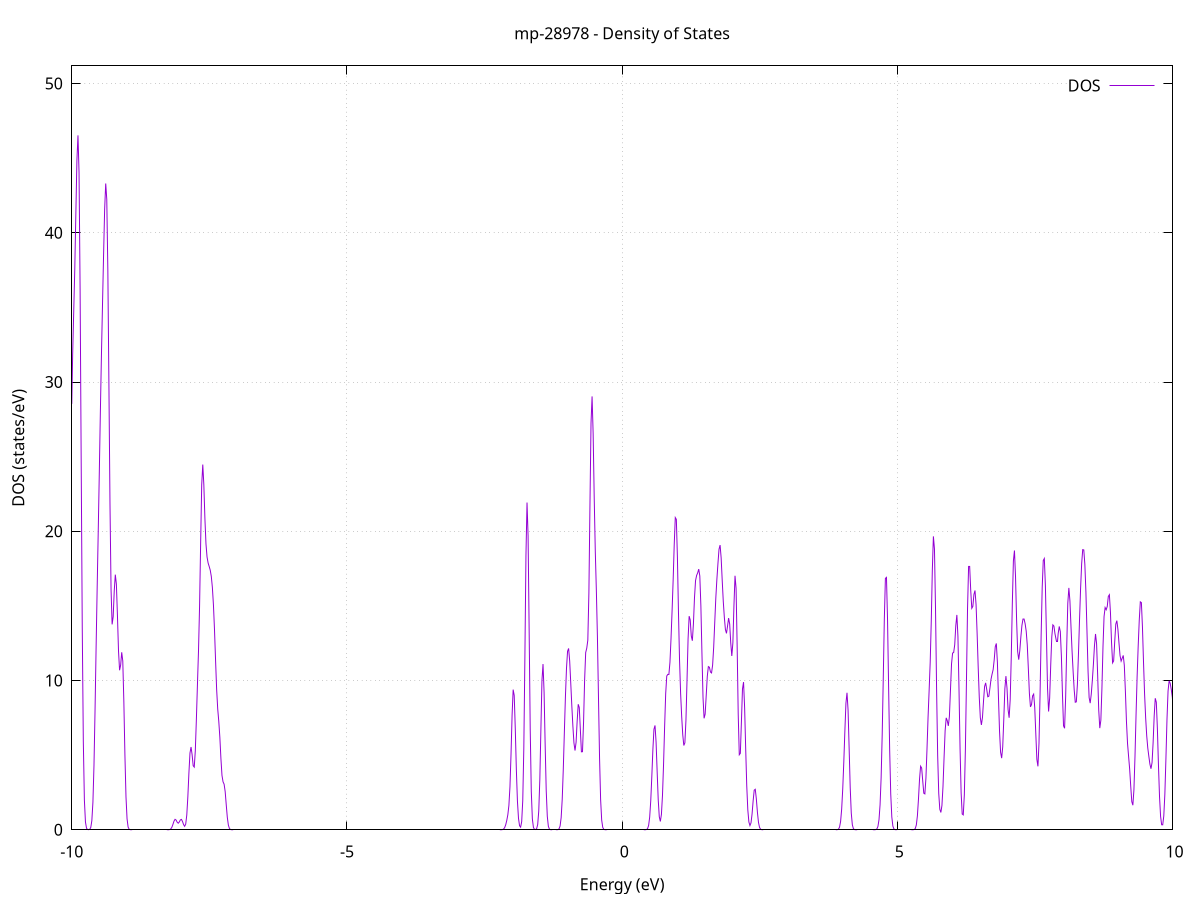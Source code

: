 set title 'mp-28978 - Density of States'
set xlabel 'Energy (eV)'
set ylabel 'DOS (states/eV)'
set grid
set xrange [-10:10]
set yrange [0:51.187]
set xzeroaxis lt -1
set terminal png size 800,600
set output 'mp-28978_dos_gnuplot.png'
plot '-' using 1:2 with lines title 'DOS'
-26.322100 0.000000
-26.302700 0.000000
-26.283300 0.000000
-26.264000 0.000000
-26.244600 0.000000
-26.225200 0.000000
-26.205800 0.000000
-26.186400 0.000000
-26.167100 0.000000
-26.147700 0.000000
-26.128300 0.000000
-26.108900 0.000000
-26.089500 0.000000
-26.070200 0.000000
-26.050800 0.000000
-26.031400 0.000000
-26.012000 0.000000
-25.992600 0.000000
-25.973200 0.000000
-25.953900 0.000000
-25.934500 0.000000
-25.915100 0.000000
-25.895700 0.000000
-25.876300 0.000000
-25.857000 0.000000
-25.837600 0.000000
-25.818200 0.000000
-25.798800 0.000000
-25.779400 0.000000
-25.760100 0.000000
-25.740700 0.000000
-25.721300 0.000000
-25.701900 0.000000
-25.682500 0.000000
-25.663200 0.000000
-25.643800 0.000000
-25.624400 0.000000
-25.605000 0.000000
-25.585600 0.000000
-25.566300 0.000000
-25.546900 0.000000
-25.527500 0.000000
-25.508100 0.000000
-25.488700 0.000000
-25.469400 0.000000
-25.450000 0.000000
-25.430600 0.000000
-25.411200 0.000000
-25.391800 0.000000
-25.372500 0.000000
-25.353100 0.000000
-25.333700 0.000000
-25.314300 0.000000
-25.294900 0.000000
-25.275600 0.000000
-25.256200 0.000000
-25.236800 0.000000
-25.217400 0.000000
-25.198000 0.000000
-25.178700 0.000000
-25.159300 0.000000
-25.139900 0.000000
-25.120500 0.000000
-25.101100 0.000000
-25.081800 0.000000
-25.062400 0.000000
-25.043000 0.000000
-25.023600 0.000000
-25.004200 0.000000
-24.984800 0.000000
-24.965500 0.000000
-24.946100 0.000000
-24.926700 0.000000
-24.907300 0.000000
-24.887900 0.000000
-24.868600 0.000000
-24.849200 0.000000
-24.829800 0.000000
-24.810400 0.000000
-24.791000 0.000000
-24.771700 0.000000
-24.752300 0.000000
-24.732900 0.000000
-24.713500 0.000600
-24.694100 0.007000
-24.674800 0.058100
-24.655400 0.359600
-24.636000 1.662800
-24.616600 5.740600
-24.597200 14.799900
-24.577900 28.499700
-24.558500 40.996400
-24.539100 44.055500
-24.519700 35.366900
-24.500300 21.208200
-24.481000 9.498500
-24.461600 3.176600
-24.442200 0.793100
-24.422800 0.147800
-24.403400 0.020500
-24.384100 0.002100
-24.364700 0.000200
-24.345300 0.000000
-24.325900 0.000000
-24.306500 0.000000
-24.287200 0.000000
-24.267800 0.000000
-24.248400 0.000000
-24.229000 0.000200
-24.209600 0.002900
-24.190300 0.026900
-24.170900 0.186600
-24.151500 0.964900
-24.132100 3.722700
-24.112700 10.721400
-24.093400 23.053900
-24.074000 37.017600
-24.054600 44.390900
-24.035200 39.757600
-24.015800 26.593700
-23.996500 13.284100
-23.977100 4.954600
-23.957700 1.379500
-23.938300 0.286700
-23.918900 0.044400
-23.899500 0.005100
-23.880200 0.000400
-23.860800 0.000000
-23.841400 0.000000
-23.822000 0.000000
-23.802600 0.000000
-23.783300 0.000000
-23.763900 0.000000
-23.744500 0.000000
-23.725100 0.000000
-23.705700 0.000000
-23.686400 0.000000
-23.667000 0.000000
-23.647600 0.000000
-23.628200 0.000000
-23.608800 0.000000
-23.589500 0.000000
-23.570100 0.000000
-23.550700 0.000000
-23.531300 0.000000
-23.511900 0.000000
-23.492600 0.000000
-23.473200 0.000000
-23.453800 0.000000
-23.434400 0.000000
-23.415000 0.000000
-23.395700 0.000000
-23.376300 0.000000
-23.356900 0.000000
-23.337500 0.000000
-23.318100 0.000000
-23.298800 0.000000
-23.279400 0.000000
-23.260000 0.000000
-23.240600 0.000000
-23.221200 0.000000
-23.201900 0.000000
-23.182500 0.000000
-23.163100 0.000000
-23.143700 0.000000
-23.124300 0.000000
-23.105000 0.000000
-23.085600 0.000000
-23.066200 0.000000
-23.046800 0.000000
-23.027400 0.000000
-23.008100 0.000000
-22.988700 0.000000
-22.969300 0.000000
-22.949900 0.000000
-22.930500 0.000000
-22.911100 0.000000
-22.891800 0.000000
-22.872400 0.000000
-22.853000 0.000000
-22.833600 0.000000
-22.814200 0.000000
-22.794900 0.000000
-22.775500 0.000000
-22.756100 0.000000
-22.736700 0.000000
-22.717300 0.000000
-22.698000 0.000000
-22.678600 0.000000
-22.659200 0.000000
-22.639800 0.000000
-22.620400 0.000000
-22.601100 0.000000
-22.581700 0.000000
-22.562300 0.000000
-22.542900 0.000000
-22.523500 0.000000
-22.504200 0.000000
-22.484800 0.000000
-22.465400 0.000000
-22.446000 0.000000
-22.426600 0.000000
-22.407300 0.000000
-22.387900 0.000000
-22.368500 0.000000
-22.349100 0.000000
-22.329700 0.000000
-22.310400 0.000000
-22.291000 0.000000
-22.271600 0.000000
-22.252200 0.000000
-22.232800 0.000000
-22.213500 0.000000
-22.194100 0.000000
-22.174700 0.000000
-22.155300 0.000000
-22.135900 0.000000
-22.116600 0.000000
-22.097200 0.000000
-22.077800 0.000000
-22.058400 0.000000
-22.039000 0.000000
-22.019700 0.000000
-22.000300 0.000000
-21.980900 0.000000
-21.961500 0.000000
-21.942100 0.000000
-21.922800 0.000000
-21.903400 0.000000
-21.884000 0.000000
-21.864600 0.000000
-21.845200 0.000000
-21.825800 0.000000
-21.806500 0.000000
-21.787100 0.000000
-21.767700 0.000000
-21.748300 0.000000
-21.728900 0.000000
-21.709600 0.000000
-21.690200 0.000000
-21.670800 0.000000
-21.651400 0.000000
-21.632000 0.000000
-21.612700 0.000000
-21.593300 0.000000
-21.573900 0.000000
-21.554500 0.000000
-21.535100 0.000000
-21.515800 0.000000
-21.496400 0.000000
-21.477000 0.000000
-21.457600 0.000000
-21.438200 0.000000
-21.418900 0.000000
-21.399500 0.000000
-21.380100 0.000000
-21.360700 0.000000
-21.341300 0.000000
-21.322000 0.000000
-21.302600 0.000000
-21.283200 0.000000
-21.263800 0.000000
-21.244400 0.000000
-21.225100 0.000000
-21.205700 0.000000
-21.186300 0.000000
-21.166900 0.000000
-21.147500 0.000000
-21.128200 0.000000
-21.108800 0.000000
-21.089400 0.000000
-21.070000 0.000000
-21.050600 0.000000
-21.031300 0.000000
-21.011900 0.000000
-20.992500 0.000000
-20.973100 0.000000
-20.953700 0.000000
-20.934400 0.000000
-20.915000 0.000000
-20.895600 0.000000
-20.876200 0.000000
-20.856800 0.000000
-20.837400 0.000000
-20.818100 0.000000
-20.798700 0.000000
-20.779300 0.000000
-20.759900 0.000000
-20.740500 0.000000
-20.721200 0.000000
-20.701800 0.000000
-20.682400 0.000000
-20.663000 0.000000
-20.643600 0.000000
-20.624300 0.000000
-20.604900 0.000000
-20.585500 0.000000
-20.566100 0.000000
-20.546700 0.000000
-20.527400 0.000000
-20.508000 0.000000
-20.488600 0.000000
-20.469200 0.000000
-20.449800 0.000000
-20.430500 0.000000
-20.411100 0.000000
-20.391700 0.000000
-20.372300 0.000000
-20.352900 0.000000
-20.333600 0.000000
-20.314200 0.000000
-20.294800 0.000000
-20.275400 0.000000
-20.256000 0.000000
-20.236700 0.000000
-20.217300 0.000000
-20.197900 0.000000
-20.178500 0.000000
-20.159100 0.000000
-20.139800 0.000000
-20.120400 0.000000
-20.101000 0.000000
-20.081600 0.000000
-20.062200 0.000000
-20.042900 0.000000
-20.023500 0.000000
-20.004100 0.000000
-19.984700 0.000000
-19.965300 0.000000
-19.946000 0.000000
-19.926600 0.000000
-19.907200 0.000000
-19.887800 0.000000
-19.868400 0.000000
-19.849100 0.000000
-19.829700 0.000000
-19.810300 0.000000
-19.790900 0.000000
-19.771500 0.000000
-19.752100 0.000000
-19.732800 0.000000
-19.713400 0.000000
-19.694000 0.000000
-19.674600 0.000000
-19.655200 0.000000
-19.635900 0.000000
-19.616500 0.000000
-19.597100 0.000000
-19.577700 0.000000
-19.558300 0.000000
-19.539000 0.000000
-19.519600 0.000000
-19.500200 0.000000
-19.480800 0.000000
-19.461400 0.000000
-19.442100 0.000000
-19.422700 0.000000
-19.403300 0.000000
-19.383900 0.000000
-19.364500 0.000000
-19.345200 0.000000
-19.325800 0.000000
-19.306400 0.000000
-19.287000 0.000000
-19.267600 0.000000
-19.248300 0.000000
-19.228900 0.000000
-19.209500 0.000000
-19.190100 0.000000
-19.170700 0.000000
-19.151400 0.000000
-19.132000 0.000000
-19.112600 0.000000
-19.093200 0.000000
-19.073800 0.000000
-19.054500 0.000000
-19.035100 0.000000
-19.015700 0.000000
-18.996300 0.000000
-18.976900 0.000000
-18.957600 0.000000
-18.938200 0.000000
-18.918800 0.000000
-18.899400 0.000000
-18.880000 0.000000
-18.860700 0.000000
-18.841300 0.000000
-18.821900 0.000000
-18.802500 0.000000
-18.783100 0.000000
-18.763700 0.000000
-18.744400 0.000000
-18.725000 0.000000
-18.705600 0.000000
-18.686200 0.000000
-18.666800 0.000000
-18.647500 0.000000
-18.628100 0.000000
-18.608700 0.000000
-18.589300 0.000000
-18.569900 0.000000
-18.550600 0.000000
-18.531200 0.000000
-18.511800 0.000000
-18.492400 0.000000
-18.473000 0.000000
-18.453700 0.000000
-18.434300 0.000000
-18.414900 0.000000
-18.395500 0.000000
-18.376100 0.000000
-18.356800 0.000000
-18.337400 0.000000
-18.318000 0.000000
-18.298600 0.000000
-18.279200 0.000000
-18.259900 0.000000
-18.240500 0.000000
-18.221100 0.000000
-18.201700 0.000000
-18.182300 0.000000
-18.163000 0.000000
-18.143600 0.000000
-18.124200 0.000000
-18.104800 0.000000
-18.085400 0.000000
-18.066100 0.000000
-18.046700 0.000000
-18.027300 0.000000
-18.007900 0.000000
-17.988500 0.000000
-17.969200 0.000000
-17.949800 0.000000
-17.930400 0.000000
-17.911000 0.000000
-17.891600 0.000000
-17.872300 0.000000
-17.852900 0.000000
-17.833500 0.000000
-17.814100 0.000000
-17.794700 0.000000
-17.775300 0.000000
-17.756000 0.000000
-17.736600 0.000000
-17.717200 0.000000
-17.697800 0.000000
-17.678400 0.000000
-17.659100 0.000000
-17.639700 0.000000
-17.620300 0.000000
-17.600900 0.000000
-17.581500 0.000000
-17.562200 0.000000
-17.542800 0.000000
-17.523400 0.000000
-17.504000 0.000000
-17.484600 0.000000
-17.465300 0.000000
-17.445900 0.000000
-17.426500 0.000000
-17.407100 0.000000
-17.387700 0.000000
-17.368400 0.000000
-17.349000 0.000000
-17.329600 0.000000
-17.310200 0.000000
-17.290800 0.000000
-17.271500 0.000000
-17.252100 0.000000
-17.232700 0.000000
-17.213300 0.000000
-17.193900 0.000000
-17.174600 0.000000
-17.155200 0.000000
-17.135800 0.000000
-17.116400 0.000000
-17.097000 0.000000
-17.077700 0.000000
-17.058300 0.000000
-17.038900 0.000000
-17.019500 0.000000
-17.000100 0.000000
-16.980800 0.000000
-16.961400 0.000000
-16.942000 0.000000
-16.922600 0.000000
-16.903200 0.000000
-16.883900 0.000000
-16.864500 0.000000
-16.845100 0.000000
-16.825700 0.000000
-16.806300 0.000000
-16.787000 0.000000
-16.767600 0.000000
-16.748200 0.000000
-16.728800 0.000000
-16.709400 0.000000
-16.690000 0.000000
-16.670700 0.000000
-16.651300 0.000000
-16.631900 0.000000
-16.612500 0.000000
-16.593100 0.000000
-16.573800 0.000000
-16.554400 0.000000
-16.535000 0.000000
-16.515600 0.000000
-16.496200 0.000000
-16.476900 0.000000
-16.457500 0.000000
-16.438100 0.000000
-16.418700 0.000000
-16.399300 0.000000
-16.380000 0.000000
-16.360600 0.000000
-16.341200 0.000000
-16.321800 0.000000
-16.302400 0.000000
-16.283100 0.000000
-16.263700 0.000000
-16.244300 0.000000
-16.224900 0.000000
-16.205500 0.000000
-16.186200 0.000000
-16.166800 0.000000
-16.147400 0.000000
-16.128000 0.000000
-16.108600 0.000000
-16.089300 0.000000
-16.069900 0.000000
-16.050500 0.000000
-16.031100 0.000000
-16.011700 0.000000
-15.992400 0.000000
-15.973000 0.000000
-15.953600 0.000000
-15.934200 0.000000
-15.914800 0.000000
-15.895500 0.000000
-15.876100 0.000000
-15.856700 0.000000
-15.837300 0.000000
-15.817900 0.000000
-15.798600 0.000000
-15.779200 0.000000
-15.759800 0.000000
-15.740400 0.000000
-15.721000 0.000000
-15.701600 0.000000
-15.682300 0.000000
-15.662900 0.000000
-15.643500 0.000000
-15.624100 0.000000
-15.604700 0.000000
-15.585400 0.000000
-15.566000 0.000000
-15.546600 0.000000
-15.527200 0.000000
-15.507800 0.000000
-15.488500 0.000000
-15.469100 0.000000
-15.449700 0.000000
-15.430300 0.000000
-15.410900 0.000000
-15.391600 0.000000
-15.372200 0.000000
-15.352800 0.000000
-15.333400 0.000000
-15.314000 0.000000
-15.294700 0.000000
-15.275300 0.000000
-15.255900 0.000000
-15.236500 0.000000
-15.217100 0.000000
-15.197800 0.000000
-15.178400 0.000000
-15.159000 0.000000
-15.139600 0.000000
-15.120200 0.000000
-15.100900 0.000000
-15.081500 0.000000
-15.062100 0.000000
-15.042700 0.000000
-15.023300 0.000000
-15.004000 0.000000
-14.984600 0.000000
-14.965200 0.000000
-14.945800 0.000000
-14.926400 0.000000
-14.907100 0.000000
-14.887700 0.000000
-14.868300 0.000000
-14.848900 0.000000
-14.829500 0.000000
-14.810200 0.000000
-14.790800 0.000000
-14.771400 0.000000
-14.752000 0.000000
-14.732600 0.000000
-14.713300 0.000000
-14.693900 0.000000
-14.674500 0.000000
-14.655100 0.000000
-14.635700 0.000000
-14.616300 0.000000
-14.597000 0.000000
-14.577600 0.000000
-14.558200 0.000000
-14.538800 0.000000
-14.519400 0.000000
-14.500100 0.000000
-14.480700 0.000000
-14.461300 0.000000
-14.441900 0.000000
-14.422500 0.000000
-14.403200 0.000000
-14.383800 0.000000
-14.364400 0.000000
-14.345000 0.000000
-14.325600 0.000000
-14.306300 0.000000
-14.286900 0.000000
-14.267500 0.000000
-14.248100 0.000000
-14.228700 0.000000
-14.209400 0.000000
-14.190000 0.000000
-14.170600 0.000000
-14.151200 0.000000
-14.131800 0.000000
-14.112500 0.000000
-14.093100 0.000000
-14.073700 0.000000
-14.054300 0.000000
-14.034900 0.000000
-14.015600 0.000000
-13.996200 0.000000
-13.976800 0.000000
-13.957400 0.000000
-13.938000 0.000000
-13.918700 0.000000
-13.899300 0.000000
-13.879900 0.000000
-13.860500 0.000000
-13.841100 0.000000
-13.821800 0.000000
-13.802400 0.000000
-13.783000 0.000000
-13.763600 0.000000
-13.744200 0.000000
-13.724900 0.000000
-13.705500 0.000000
-13.686100 0.000000
-13.666700 0.000000
-13.647300 0.000000
-13.627900 0.000000
-13.608600 0.000000
-13.589200 0.000000
-13.569800 0.000000
-13.550400 0.000000
-13.531000 0.000000
-13.511700 0.000000
-13.492300 0.000000
-13.472900 0.000000
-13.453500 0.000000
-13.434100 0.000000
-13.414800 0.000000
-13.395400 0.000000
-13.376000 0.000000
-13.356600 0.000000
-13.337200 0.000000
-13.317900 0.000000
-13.298500 0.000000
-13.279100 0.000000
-13.259700 0.000000
-13.240300 0.000000
-13.221000 0.000000
-13.201600 0.000000
-13.182200 0.000000
-13.162800 0.000000
-13.143400 0.000000
-13.124100 0.000000
-13.104700 0.000000
-13.085300 0.000000
-13.065900 0.000000
-13.046500 0.000000
-13.027200 0.000000
-13.007800 0.000000
-12.988400 0.000000
-12.969000 0.000000
-12.949600 0.000000
-12.930300 0.000000
-12.910900 0.000000
-12.891500 0.000000
-12.872100 0.000000
-12.852700 0.000000
-12.833400 0.000000
-12.814000 0.000000
-12.794600 0.000000
-12.775200 0.000000
-12.755800 0.000000
-12.736500 0.000000
-12.717100 0.000000
-12.697700 0.000000
-12.678300 0.000000
-12.658900 0.000000
-12.639600 0.000000
-12.620200 0.000000
-12.600800 0.000000
-12.581400 0.000000
-12.562000 0.000000
-12.542600 0.000000
-12.523300 0.000000
-12.503900 0.000000
-12.484500 0.000000
-12.465100 0.000000
-12.445700 0.000000
-12.426400 0.000000
-12.407000 0.000000
-12.387600 0.000000
-12.368200 0.000000
-12.348800 0.000000
-12.329500 0.000000
-12.310100 0.000000
-12.290700 0.000000
-12.271300 0.000000
-12.251900 0.000000
-12.232600 0.000000
-12.213200 0.000000
-12.193800 0.000000
-12.174400 0.000000
-12.155000 0.000000
-12.135700 0.000000
-12.116300 0.000000
-12.096900 0.000000
-12.077500 0.000000
-12.058100 0.000000
-12.038800 0.000000
-12.019400 0.000000
-12.000000 0.000000
-11.980600 0.000100
-11.961200 0.001000
-11.941900 0.008600
-11.922500 0.053600
-11.903100 0.256900
-11.883700 0.956100
-11.864300 2.787000
-11.845000 6.433700
-11.825600 11.896800
-11.806200 17.872400
-11.786800 22.290000
-11.767400 23.921200
-11.748100 23.232600
-11.728700 21.433000
-11.709300 19.266300
-11.689900 16.901700
-11.670500 14.182600
-11.651200 10.876700
-11.631800 7.222600
-11.612400 4.002500
-11.593000 1.827400
-11.573600 0.688700
-11.554200 0.214600
-11.534900 0.054800
-11.515500 0.011300
-11.496100 0.001800
-11.476700 0.000200
-11.457300 0.000000
-11.438000 0.000000
-11.418600 0.000000
-11.399200 0.000000
-11.379800 0.000000
-11.360400 0.000000
-11.341100 0.000000
-11.321700 0.000000
-11.302300 0.000000
-11.282900 0.000000
-11.263500 0.000000
-11.244200 0.000000
-11.224800 0.000000
-11.205400 0.000000
-11.186000 0.000000
-11.166600 0.000000
-11.147300 0.000000
-11.127900 0.000000
-11.108500 0.000000
-11.089100 0.000000
-11.069700 0.000000
-11.050400 0.000000
-11.031000 0.000000
-11.011600 0.000000
-10.992200 0.000000
-10.972800 0.000000
-10.953500 0.000000
-10.934100 0.000000
-10.914700 0.000000
-10.895300 0.000000
-10.875900 0.000000
-10.856600 0.000000
-10.837200 0.000000
-10.817800 0.000000
-10.798400 0.000000
-10.779000 0.000000
-10.759700 0.000000
-10.740300 0.000000
-10.720900 0.000000
-10.701500 0.000000
-10.682100 0.000000
-10.662800 0.000000
-10.643400 0.000000
-10.624000 0.000200
-10.604600 0.001800
-10.585200 0.012800
-10.565800 0.067900
-10.546500 0.273200
-10.527100 0.847000
-10.507700 2.058600
-10.488300 4.008100
-10.468900 6.383000
-10.449600 8.425900
-10.430200 9.245300
-10.410800 8.444600
-10.391400 6.684700
-10.372000 5.528700
-10.352700 6.382400
-10.333300 9.176700
-10.313900 12.049400
-10.294500 12.894900
-10.275100 11.453600
-10.255800 9.339800
-10.236400 8.080900
-10.217000 7.864100
-10.197600 8.025500
-10.178200 7.964000
-10.158900 7.496200
-10.139500 6.765800
-10.120100 6.102100
-10.100700 6.044500
-10.081300 7.340200
-10.062000 10.611500
-10.042600 15.827300
-10.023200 22.039800
-10.003800 27.735100
-9.984400 31.843000
-9.965100 34.693500
-9.945700 37.605300
-9.926300 41.266600
-9.906900 44.869800
-9.887500 46.533500
-9.868200 44.033600
-9.848800 36.212900
-9.829400 24.760100
-9.810000 13.625700
-9.790600 5.913700
-9.771300 2.000700
-9.751900 0.524200
-9.732500 0.106000
-9.713100 0.016900
-9.693700 0.006300
-9.674400 0.030200
-9.655000 0.155600
-9.635600 0.612400
-9.616200 1.845300
-9.596800 4.314300
-9.577500 8.007700
-9.558100 12.241000
-9.538700 16.269300
-9.519300 20.039600
-9.499900 23.963900
-9.480500 28.049000
-9.461200 31.837200
-9.441800 35.221900
-9.422400 38.525000
-9.403000 41.579700
-9.383600 43.307700
-9.364300 42.236000
-9.344900 37.483000
-9.325500 29.851100
-9.306100 21.853000
-9.286700 16.107300
-9.267400 13.762500
-9.248000 14.276500
-9.228600 16.009500
-9.209200 17.094700
-9.189800 16.461900
-9.170500 14.355200
-9.151100 11.973700
-9.131700 10.689400
-9.112300 11.032800
-9.092900 11.893000
-9.073600 11.312400
-9.054200 8.597200
-9.034800 5.016300
-9.015400 2.214500
-8.996000 0.735500
-8.976700 0.183300
-8.957300 0.034200
-8.937900 0.004800
-8.918500 0.000500
-8.899100 0.000000
-8.879800 0.000000
-8.860400 0.000000
-8.841000 0.000000
-8.821600 0.000000
-8.802200 0.000000
-8.782900 0.000000
-8.763500 0.000000
-8.744100 0.000000
-8.724700 0.000000
-8.705300 0.000000
-8.686000 0.000000
-8.666600 0.000000
-8.647200 0.000000
-8.627800 0.000000
-8.608400 0.000000
-8.589100 0.000000
-8.569700 0.000000
-8.550300 0.000000
-8.530900 0.000000
-8.511500 0.000000
-8.492100 0.000000
-8.472800 0.000000
-8.453400 0.000000
-8.434000 0.000000
-8.414600 0.000000
-8.395200 0.000000
-8.375900 0.000000
-8.356500 0.000000
-8.337100 0.000000
-8.317700 0.000000
-8.298300 0.000000
-8.279000 0.000000
-8.259600 0.000400
-8.240200 0.002800
-8.220800 0.014500
-8.201400 0.056500
-8.182100 0.164200
-8.162700 0.356000
-8.143300 0.576500
-8.123900 0.700000
-8.104500 0.650500
-8.085200 0.508300
-8.065800 0.440000
-8.046400 0.523000
-8.027000 0.663200
-8.007600 0.695000
-7.988300 0.557300
-7.968900 0.348600
-7.949500 0.233400
-7.930100 0.379600
-7.910700 0.987000
-7.891400 2.199700
-7.872000 3.809600
-7.852600 5.143600
-7.833200 5.546600
-7.813800 5.030100
-7.794500 4.291800
-7.775100 4.200400
-7.755700 5.292700
-7.736300 7.395300
-7.716900 9.736800
-7.697600 12.000800
-7.678200 14.994600
-7.658800 19.206200
-7.639400 23.106500
-7.620000 24.473600
-7.600700 23.122100
-7.581300 20.848300
-7.561900 19.156000
-7.542500 18.280500
-7.523100 17.878400
-7.503800 17.646300
-7.484400 17.396500
-7.465000 16.976100
-7.445600 16.237700
-7.426200 15.063000
-7.406800 13.388400
-7.387500 11.340000
-7.368100 9.406200
-7.348700 8.103400
-7.329300 7.267300
-7.309900 6.207800
-7.290600 4.783900
-7.271200 3.646800
-7.251800 3.212500
-7.232400 3.054800
-7.213000 2.556400
-7.193700 1.679600
-7.174300 0.834500
-7.154900 0.310300
-7.135500 0.086100
-7.116100 0.017800
-7.096800 0.002700
-7.077400 0.000300
-7.058000 0.000000
-7.038600 0.000000
-7.019200 0.000000
-6.999900 0.000000
-6.980500 0.000000
-6.961100 0.000000
-6.941700 0.000000
-6.922300 0.000000
-6.903000 0.000000
-6.883600 0.000000
-6.864200 0.000000
-6.844800 0.000000
-6.825400 0.000000
-6.806100 0.000000
-6.786700 0.000000
-6.767300 0.000000
-6.747900 0.000000
-6.728500 0.000000
-6.709200 0.000000
-6.689800 0.000000
-6.670400 0.000000
-6.651000 0.000000
-6.631600 0.000000
-6.612300 0.000000
-6.592900 0.000000
-6.573500 0.000000
-6.554100 0.000000
-6.534700 0.000000
-6.515400 0.000000
-6.496000 0.000000
-6.476600 0.000000
-6.457200 0.000000
-6.437800 0.000000
-6.418400 0.000000
-6.399100 0.000000
-6.379700 0.000000
-6.360300 0.000000
-6.340900 0.000000
-6.321500 0.000000
-6.302200 0.000000
-6.282800 0.000000
-6.263400 0.000000
-6.244000 0.000000
-6.224600 0.000000
-6.205300 0.000000
-6.185900 0.000000
-6.166500 0.000000
-6.147100 0.000000
-6.127700 0.000000
-6.108400 0.000000
-6.089000 0.000000
-6.069600 0.000000
-6.050200 0.000000
-6.030800 0.000000
-6.011500 0.000000
-5.992100 0.000000
-5.972700 0.000000
-5.953300 0.000000
-5.933900 0.000000
-5.914600 0.000000
-5.895200 0.000000
-5.875800 0.000000
-5.856400 0.000000
-5.837000 0.000000
-5.817700 0.000000
-5.798300 0.000000
-5.778900 0.000000
-5.759500 0.000000
-5.740100 0.000000
-5.720800 0.000000
-5.701400 0.000000
-5.682000 0.000000
-5.662600 0.000000
-5.643200 0.000000
-5.623900 0.000000
-5.604500 0.000000
-5.585100 0.000000
-5.565700 0.000000
-5.546300 0.000000
-5.527000 0.000000
-5.507600 0.000000
-5.488200 0.000000
-5.468800 0.000000
-5.449400 0.000000
-5.430000 0.000000
-5.410700 0.000000
-5.391300 0.000000
-5.371900 0.000000
-5.352500 0.000000
-5.333100 0.000000
-5.313800 0.000000
-5.294400 0.000000
-5.275000 0.000000
-5.255600 0.000000
-5.236200 0.000000
-5.216900 0.000000
-5.197500 0.000000
-5.178100 0.000000
-5.158700 0.000000
-5.139300 0.000000
-5.120000 0.000000
-5.100600 0.000000
-5.081200 0.000000
-5.061800 0.000000
-5.042400 0.000000
-5.023100 0.000000
-5.003700 0.000000
-4.984300 0.000000
-4.964900 0.000000
-4.945500 0.000000
-4.926200 0.000000
-4.906800 0.000000
-4.887400 0.000000
-4.868000 0.000000
-4.848600 0.000000
-4.829300 0.000000
-4.809900 0.000000
-4.790500 0.000000
-4.771100 0.000000
-4.751700 0.000000
-4.732400 0.000000
-4.713000 0.000000
-4.693600 0.000000
-4.674200 0.000000
-4.654800 0.000000
-4.635500 0.000000
-4.616100 0.000000
-4.596700 0.000000
-4.577300 0.000000
-4.557900 0.000000
-4.538600 0.000000
-4.519200 0.000000
-4.499800 0.000000
-4.480400 0.000000
-4.461000 0.000000
-4.441700 0.000000
-4.422300 0.000000
-4.402900 0.000000
-4.383500 0.000000
-4.364100 0.000000
-4.344700 0.000000
-4.325400 0.000000
-4.306000 0.000000
-4.286600 0.000000
-4.267200 0.000000
-4.247800 0.000000
-4.228500 0.000000
-4.209100 0.000000
-4.189700 0.000000
-4.170300 0.000000
-4.150900 0.000000
-4.131600 0.000000
-4.112200 0.000000
-4.092800 0.000000
-4.073400 0.000000
-4.054000 0.000000
-4.034700 0.000000
-4.015300 0.000000
-3.995900 0.000000
-3.976500 0.000000
-3.957100 0.000000
-3.937800 0.000000
-3.918400 0.000000
-3.899000 0.000000
-3.879600 0.000000
-3.860200 0.000000
-3.840900 0.000000
-3.821500 0.000000
-3.802100 0.000000
-3.782700 0.000000
-3.763300 0.000000
-3.744000 0.000000
-3.724600 0.000000
-3.705200 0.000000
-3.685800 0.000000
-3.666400 0.000000
-3.647100 0.000000
-3.627700 0.000000
-3.608300 0.000000
-3.588900 0.000000
-3.569500 0.000000
-3.550200 0.000000
-3.530800 0.000000
-3.511400 0.000000
-3.492000 0.000000
-3.472600 0.000000
-3.453300 0.000000
-3.433900 0.000000
-3.414500 0.000000
-3.395100 0.000000
-3.375700 0.000000
-3.356300 0.000000
-3.337000 0.000000
-3.317600 0.000000
-3.298200 0.000000
-3.278800 0.000000
-3.259400 0.000000
-3.240100 0.000000
-3.220700 0.000000
-3.201300 0.000000
-3.181900 0.000000
-3.162500 0.000000
-3.143200 0.000000
-3.123800 0.000000
-3.104400 0.000000
-3.085000 0.000000
-3.065600 0.000000
-3.046300 0.000000
-3.026900 0.000000
-3.007500 0.000000
-2.988100 0.000000
-2.968700 0.000000
-2.949400 0.000000
-2.930000 0.000000
-2.910600 0.000000
-2.891200 0.000000
-2.871800 0.000000
-2.852500 0.000000
-2.833100 0.000000
-2.813700 0.000000
-2.794300 0.000000
-2.774900 0.000000
-2.755600 0.000000
-2.736200 0.000000
-2.716800 0.000000
-2.697400 0.000000
-2.678000 0.000000
-2.658700 0.000000
-2.639300 0.000000
-2.619900 0.000000
-2.600500 0.000000
-2.581100 0.000000
-2.561800 0.000000
-2.542400 0.000000
-2.523000 0.000000
-2.503600 0.000000
-2.484200 0.000000
-2.464900 0.000000
-2.445500 0.000000
-2.426100 0.000000
-2.406700 0.000000
-2.387300 0.000000
-2.368000 0.000000
-2.348600 0.000000
-2.329200 0.000000
-2.309800 0.000000
-2.290400 0.000000
-2.271000 0.000000
-2.251700 0.000000
-2.232300 0.000000
-2.212900 0.000300
-2.193500 0.001900
-2.174100 0.010700
-2.154800 0.044400
-2.135400 0.138900
-2.116000 0.330600
-2.096600 0.621200
-2.077200 1.005000
-2.057900 1.627000
-2.038500 2.876200
-2.019100 5.051800
-1.999700 7.681100
-1.980300 9.391900
-1.961000 9.004800
-1.941600 6.758000
-1.922200 4.016800
-1.902800 1.930300
-1.883400 0.768100
-1.864100 0.270000
-1.844700 0.176100
-1.825300 0.542500
-1.805900 1.964400
-1.786500 5.494400
-1.767200 11.580000
-1.747800 18.369400
-1.728400 21.927000
-1.709000 19.688500
-1.689600 13.292200
-1.670300 6.743300
-1.650900 2.568900
-1.631500 0.734300
-1.612100 0.157500
-1.592700 0.026600
-1.573400 0.014400
-1.554000 0.073300
-1.534600 0.351200
-1.515200 1.258700
-1.495800 3.365400
-1.476500 6.713800
-1.457100 9.994900
-1.437700 11.104300
-1.418300 9.207000
-1.398900 5.696900
-1.379600 2.630200
-1.360200 0.906000
-1.340800 0.232800
-1.321400 0.044600
-1.302000 0.006400
-1.282600 0.000700
-1.263300 0.000100
-1.243900 0.000000
-1.224500 0.000000
-1.205100 0.000100
-1.185700 0.001400
-1.166400 0.010600
-1.147000 0.059400
-1.127600 0.251100
-1.108200 0.813100
-1.088800 2.040200
-1.069500 4.045300
-1.050100 6.526000
-1.030700 8.920100
-1.011300 10.805600
-0.991900 11.960200
-0.972600 12.151300
-0.953200 11.304800
-0.933800 9.828500
-0.914400 8.297800
-0.895000 6.937100
-0.875700 5.815400
-0.856300 5.308000
-0.836900 5.868800
-0.817500 7.273700
-0.798100 8.410100
-0.778800 8.194000
-0.759400 6.703300
-0.740000 5.223400
-0.720600 5.231700
-0.701200 7.204200
-0.681900 10.035500
-0.662500 11.874200
-0.643100 12.168600
-0.623700 12.703700
-0.604300 15.863000
-0.585000 21.706000
-0.565600 27.239600
-0.546200 29.040000
-0.526800 26.533500
-0.507400 22.223200
-0.488100 18.681400
-0.468700 16.059700
-0.449300 12.946600
-0.429900 8.844700
-0.410500 4.815200
-0.391200 2.027200
-0.371800 0.650400
-0.352400 0.157800
-0.333000 0.028800
-0.313600 0.003900
-0.294300 0.000400
-0.274900 0.000000
-0.255500 0.000000
-0.236100 0.000000
-0.216700 0.000000
-0.197300 0.000000
-0.178000 0.000000
-0.158600 0.000000
-0.139200 0.000000
-0.119800 0.000000
-0.100400 0.000000
-0.081100 0.000000
-0.061700 0.000000
-0.042300 0.000000
-0.022900 0.000000
-0.003500 0.000000
0.015800 0.000000
0.035200 0.000000
0.054600 0.000000
0.074000 0.000000
0.093400 0.000000
0.112700 0.000000
0.132100 0.000000
0.151500 0.000000
0.170900 0.000000
0.190300 0.000000
0.209600 0.000000
0.229000 0.000000
0.248400 0.000000
0.267800 0.000000
0.287200 0.000000
0.306500 0.000000
0.325900 0.000000
0.345300 0.000000
0.364700 0.000000
0.384100 0.000000
0.403400 0.000200
0.422800 0.002200
0.442200 0.014600
0.461600 0.074600
0.481000 0.287300
0.500300 0.846700
0.519700 1.944700
0.539100 3.568900
0.558500 5.373000
0.577900 6.735500
0.597200 6.991500
0.616600 5.878900
0.636000 3.904200
0.655400 2.019100
0.674800 0.868700
0.694100 0.559600
0.713500 1.028000
0.732900 2.305600
0.752300 4.375000
0.771700 6.892600
0.791100 9.121300
0.810400 10.302700
0.829800 10.412800
0.849200 10.405200
0.868600 11.219700
0.888000 12.806900
0.907300 14.654300
0.926700 16.724600
0.946100 19.084600
0.965500 20.920400
0.984900 20.799600
1.004200 18.254100
1.023600 14.548400
1.043000 11.342200
1.062400 9.149400
1.081800 7.587300
1.101100 6.377000
1.120500 5.647700
1.139900 5.825900
1.159300 7.340300
1.178700 10.019200
1.198000 12.795800
1.217400 14.314100
1.236800 14.065800
1.256200 12.987200
1.275600 12.667300
1.294900 13.787100
1.314300 15.536300
1.333700 16.699100
1.353100 17.040000
1.372500 17.217300
1.391800 17.466800
1.411200 17.007200
1.430600 15.002600
1.450000 11.802600
1.469400 8.868800
1.488700 7.469300
1.508100 7.749800
1.527500 8.990700
1.546900 10.270800
1.566300 10.934700
1.585600 10.891500
1.605000 10.570700
1.624400 10.510300
1.643800 11.033800
1.663200 12.225100
1.682500 13.889300
1.701900 15.524800
1.721300 16.780900
1.740700 17.841600
1.760100 18.797100
1.779500 19.076700
1.798800 18.226600
1.818200 16.710000
1.837600 15.304800
1.857000 14.228300
1.876400 13.416200
1.895700 13.161000
1.915100 13.650100
1.934500 14.184600
1.953900 13.787500
1.973300 12.514300
1.992600 11.646800
2.012000 12.530000
2.031400 15.020500
2.050800 17.021800
2.070200 16.185000
2.089500 12.342500
2.108900 7.764400
2.128300 5.025100
2.147700 5.121800
2.167100 7.232600
2.186400 9.429400
2.205800 9.895700
2.225200 8.212500
2.244600 5.453900
2.264000 2.957900
2.283300 1.334800
2.302700 0.525000
2.322100 0.280200
2.341500 0.464800
2.360900 1.062200
2.380200 1.939100
2.399600 2.655000
2.419000 2.712800
2.438400 2.067900
2.457800 1.175900
2.477100 0.498700
2.496500 0.157700
2.515900 0.037200
2.535300 0.006500
2.554700 0.000900
2.574000 0.000100
2.593400 0.000000
2.612800 0.000000
2.632200 0.000000
2.651600 0.000000
2.670900 0.000000
2.690300 0.000000
2.709700 0.000000
2.729100 0.000000
2.748500 0.000000
2.767800 0.000000
2.787200 0.000000
2.806600 0.000000
2.826000 0.000000
2.845400 0.000000
2.864800 0.000000
2.884100 0.000000
2.903500 0.000000
2.922900 0.000000
2.942300 0.000000
2.961700 0.000000
2.981000 0.000000
3.000400 0.000000
3.019800 0.000000
3.039200 0.000000
3.058600 0.000000
3.077900 0.000000
3.097300 0.000000
3.116700 0.000000
3.136100 0.000000
3.155500 0.000000
3.174800 0.000000
3.194200 0.000000
3.213600 0.000000
3.233000 0.000000
3.252400 0.000000
3.271700 0.000000
3.291100 0.000000
3.310500 0.000000
3.329900 0.000000
3.349300 0.000000
3.368600 0.000000
3.388000 0.000000
3.407400 0.000000
3.426800 0.000000
3.446200 0.000000
3.465500 0.000000
3.484900 0.000000
3.504300 0.000000
3.523700 0.000000
3.543100 0.000000
3.562400 0.000000
3.581800 0.000000
3.601200 0.000000
3.620600 0.000000
3.640000 0.000000
3.659300 0.000000
3.678700 0.000000
3.698100 0.000000
3.717500 0.000000
3.736900 0.000000
3.756200 0.000000
3.775600 0.000000
3.795000 0.000000
3.814400 0.000000
3.833800 0.000000
3.853200 0.000000
3.872500 0.000100
3.891900 0.001000
3.911300 0.007400
3.930700 0.041400
3.950100 0.174800
3.969400 0.560000
3.988800 1.385600
4.008200 2.740200
4.027600 4.549800
4.047000 6.622200
4.066300 8.477200
4.085700 9.181800
4.105100 8.019200
4.124500 5.457100
4.143900 2.839500
4.163200 1.119500
4.182600 0.333000
4.202000 0.074600
4.221400 0.012600
4.240800 0.001600
4.260100 0.000200
4.279500 0.000000
4.298900 0.000000
4.318300 0.000000
4.337700 0.000000
4.357000 0.000000
4.376400 0.000000
4.395800 0.000000
4.415200 0.000000
4.434600 0.000000
4.453900 0.000000
4.473300 0.000000
4.492700 0.000000
4.512100 0.000000
4.531500 0.000000
4.550800 0.000000
4.570200 0.000200
4.589600 0.001800
4.609000 0.011500
4.628400 0.057400
4.647700 0.221300
4.667100 0.674300
4.686500 1.674200
4.705900 3.505800
4.725300 6.370500
4.744600 10.160700
4.764000 14.129500
4.783400 16.846600
4.802800 16.912200
4.822200 14.082900
4.841500 9.622900
4.860900 5.351900
4.880300 2.403000
4.899700 0.862100
4.919100 0.244100
4.938500 0.053800
4.957800 0.009100
4.977200 0.001200
4.996600 0.000100
5.016000 0.000000
5.035400 0.000000
5.054700 0.000000
5.074100 0.000000
5.093500 0.000000
5.112900 0.000000
5.132300 0.000000
5.151600 0.000000
5.171000 0.000000
5.190400 0.000000
5.209800 0.000000
5.229200 0.000000
5.248500 0.000000
5.267900 0.000200
5.287300 0.002300
5.306700 0.015900
5.326100 0.082300
5.345400 0.320200
5.364800 0.934900
5.384200 2.051300
5.403600 3.392600
5.423000 4.260300
5.442300 4.137100
5.461700 3.269300
5.481100 2.449200
5.500500 2.403300
5.519900 3.465800
5.539200 5.416700
5.558600 7.542300
5.578000 9.340100
5.597400 11.218500
5.616800 13.978000
5.636100 17.391600
5.655500 19.661300
5.674900 18.817200
5.694300 14.743600
5.713700 9.395000
5.733000 4.995700
5.752400 2.446500
5.771800 1.375800
5.791200 1.160200
5.810600 1.627200
5.829900 2.908900
5.849300 4.830400
5.868700 6.638800
5.888100 7.500500
5.907500 7.311200
5.926900 6.961600
5.946200 7.595500
5.965600 9.358300
5.985000 11.120200
6.004400 11.841700
6.023800 11.876600
6.043100 12.402300
6.062500 13.686800
6.081900 14.396300
6.101300 12.965700
6.120700 9.438200
6.140000 5.427300
6.159400 2.476500
6.178800 1.054700
6.198200 0.997500
6.217600 2.329400
6.236900 5.378700
6.256300 10.004800
6.275700 14.796500
6.295100 17.647100
6.314500 17.647500
6.333800 16.033800
6.353200 14.840800
6.372600 14.971000
6.392000 15.772800
6.411400 16.034500
6.430700 15.088700
6.450100 13.151000
6.469500 10.892600
6.488900 8.889600
6.508300 7.508300
6.527600 7.025900
6.547000 7.523200
6.566400 8.630700
6.585800 9.604000
6.605200 9.844900
6.624500 9.403300
6.643900 8.912500
6.663300 8.949900
6.682700 9.492000
6.702100 10.079100
6.721400 10.423200
6.740800 10.725600
6.760200 11.379300
6.779600 12.267000
6.799000 12.485000
6.818300 11.233500
6.837700 8.885000
6.857100 6.613300
6.876500 5.196000
6.895900 4.799400
6.915200 5.554800
6.934600 7.409500
6.954000 9.449700
6.973400 10.297000
6.992800 9.499200
7.012200 8.062500
7.031500 7.506400
7.050900 8.716800
7.070300 11.577900
7.089700 15.163400
7.109100 18.016100
7.128400 18.714000
7.147800 16.953300
7.167200 14.071200
7.186600 11.941800
7.206000 11.400200
7.225300 11.996900
7.244700 12.920000
7.264100 13.693700
7.283500 14.121200
7.302900 14.120200
7.322200 13.811400
7.341600 13.315200
7.361000 12.392200
7.380400 10.831000
7.399800 9.140500
7.419100 8.233800
7.438500 8.390500
7.457900 8.973500
7.477300 9.091600
7.496700 8.211500
7.516000 6.455500
7.535400 4.721500
7.554800 4.250900
7.574200 5.789300
7.593600 9.077600
7.612900 12.983300
7.632300 16.216100
7.651700 18.044700
7.671100 18.177400
7.690500 16.372100
7.709800 12.964800
7.729200 9.507400
7.748600 7.926500
7.768000 8.833200
7.787400 11.053300
7.806700 12.931000
7.826100 13.731200
7.845500 13.650000
7.864900 13.129200
7.884300 12.647400
7.903600 12.647300
7.923000 13.154800
7.942400 13.626500
7.961800 13.280900
7.981200 11.630800
8.000600 9.065500
8.019900 6.966800
8.039300 6.801700
8.058700 8.926100
8.078100 12.299200
8.097500 15.175700
8.116800 16.207100
8.136200 15.338700
8.155600 13.617000
8.175000 11.983000
8.194400 10.605000
8.213700 9.384100
8.233100 8.545300
8.252500 8.571800
8.271900 9.737100
8.291300 11.765700
8.310600 14.055900
8.330000 16.165100
8.349400 17.837200
8.368800 18.772500
8.388200 18.752300
8.407500 17.781800
8.426900 15.904600
8.446300 13.288300
8.465700 10.614500
8.485100 8.861000
8.504400 8.486100
8.523800 9.083000
8.543200 9.997900
8.562600 11.071800
8.582000 12.327900
8.601300 13.120700
8.620700 12.467000
8.640100 10.361500
8.659500 8.030600
8.678900 6.811800
8.698200 7.339200
8.717600 9.475000
8.737000 12.259900
8.756400 14.290900
8.775800 14.890100
8.795100 14.744300
8.814500 14.964100
8.833900 15.638800
8.853300 15.752500
8.872700 14.556500
8.892000 12.579400
8.911400 11.184400
8.930800 11.317800
8.950200 12.607800
8.969600 13.782500
8.989000 14.013200
9.008300 13.429200
9.027700 12.506900
9.047100 11.668400
9.066500 11.303400
9.085900 11.495600
9.105200 11.682900
9.124600 11.016400
9.144000 9.287300
9.163400 7.255500
9.182800 5.790200
9.202100 4.927900
9.221500 4.072700
9.240900 2.925900
9.260300 1.887200
9.279700 1.646800
9.299000 2.667900
9.318400 4.902600
9.337800 7.711200
9.357200 10.271600
9.376600 12.304600
9.395900 14.034900
9.415300 15.273600
9.434700 15.221700
9.454100 13.587100
9.473500 11.210900
9.492800 9.101000
9.512200 7.505000
9.531600 6.297400
9.551000 5.472500
9.570400 4.911000
9.589700 4.395600
9.609100 4.090500
9.628500 4.501200
9.647900 5.844100
9.667300 7.622800
9.686600 8.812500
9.706000 8.544400
9.725400 6.784600
9.744800 4.348600
9.764200 2.222100
9.783500 0.901700
9.802900 0.336400
9.822300 0.332100
9.841700 0.925300
9.861100 2.381800
9.880400 4.748700
9.899800 7.392700
9.919200 9.296800
9.938600 9.979700
9.958000 9.819600
9.977300 9.412300
9.996700 8.890800
10.016100 7.884000
10.035500 6.092300
10.054900 3.871200
10.074300 2.037000
10.093600 1.170100
10.113000 1.349200
10.132400 2.330200
10.151800 3.637800
10.171200 4.667000
10.190500 5.155000
10.209900 5.589600
10.229300 6.678800
10.248700 8.205400
10.268100 8.918200
10.287400 7.950700
10.306800 5.916300
10.326200 4.188900
10.345600 3.451200
10.365000 3.317400
10.384300 3.160400
10.403700 2.869700
10.423100 2.686700
10.442500 2.669300
10.461900 2.662800
10.481200 2.667700
10.500600 2.950100
10.520000 3.685400
10.539400 4.568700
10.558800 5.012300
10.578100 4.794800
10.597500 4.259100
10.616900 3.791100
10.636300 3.400400
10.655700 2.898100
10.675000 2.225700
10.694400 1.494500
10.713800 0.854900
10.733200 0.404000
10.752600 0.152900
10.771900 0.045200
10.791300 0.010200
10.810700 0.001800
10.830100 0.000200
10.849500 0.000000
10.868800 0.000000
10.888200 0.000000
10.907600 0.000000
10.927000 0.000000
10.946400 0.000000
10.965700 0.000000
10.985100 0.000000
11.004500 0.000000
11.023900 0.000000
11.043300 0.000000
11.062700 0.000000
11.082000 0.000000
11.101400 0.000000
11.120800 0.000000
11.140200 0.000000
11.159600 0.000000
11.178900 0.000000
11.198300 0.000000
11.217700 0.000000
11.237100 0.000000
11.256500 0.000000
11.275800 0.000000
11.295200 0.000000
11.314600 0.000000
11.334000 0.000000
11.353400 0.000000
11.372700 0.000000
11.392100 0.000000
11.411500 0.000000
11.430900 0.000000
11.450300 0.000000
11.469600 0.000000
11.489000 0.000000
11.508400 0.000000
11.527800 0.000000
11.547200 0.000000
11.566500 0.000000
11.585900 0.000000
11.605300 0.000000
11.624700 0.000000
11.644100 0.000000
11.663400 0.000000
11.682800 0.000000
11.702200 0.000000
11.721600 0.000000
11.741000 0.000000
11.760300 0.000000
11.779700 0.000000
11.799100 0.000000
11.818500 0.000000
11.837900 0.000000
11.857200 0.000000
11.876600 0.000000
11.896000 0.000000
11.915400 0.000000
11.934800 0.000000
11.954100 0.000000
11.973500 0.000000
11.992900 0.000000
12.012300 0.000000
12.031700 0.000000
12.051000 0.000000
12.070400 0.000000
12.089800 0.000000
12.109200 0.000000
12.128600 0.000000
12.148000 0.000000
12.167300 0.000000
12.186700 0.000000
12.206100 0.000000
12.225500 0.000000
12.244900 0.000000
12.264200 0.000000
12.283600 0.000000
12.303000 0.000000
12.322400 0.000000
12.341800 0.000000
12.361100 0.000000
12.380500 0.000000
12.399900 0.000000
12.419300 0.000000
12.438700 0.000000
e
